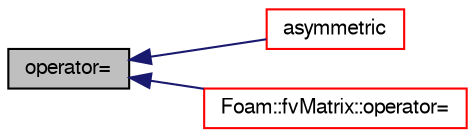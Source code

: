 digraph "operator="
{
  bgcolor="transparent";
  edge [fontname="FreeSans",fontsize="10",labelfontname="FreeSans",labelfontsize="10"];
  node [fontname="FreeSans",fontsize="10",shape=record];
  rankdir="LR";
  Node1562 [label="operator=",height=0.2,width=0.4,color="black", fillcolor="grey75", style="filled", fontcolor="black"];
  Node1562 -> Node1563 [dir="back",color="midnightblue",fontsize="10",style="solid",fontname="FreeSans"];
  Node1563 [label="asymmetric",height=0.2,width=0.4,color="red",URL="$a26882.html#aff45003a4c4226b1f6f4e5e24d382e03"];
  Node1562 -> Node1594 [dir="back",color="midnightblue",fontsize="10",style="solid",fontname="FreeSans"];
  Node1594 [label="Foam::fvMatrix::operator=",height=0.2,width=0.4,color="red",URL="$a22358.html#ae6ca9ff0212e4adaa25f414039f9ac24"];
}
